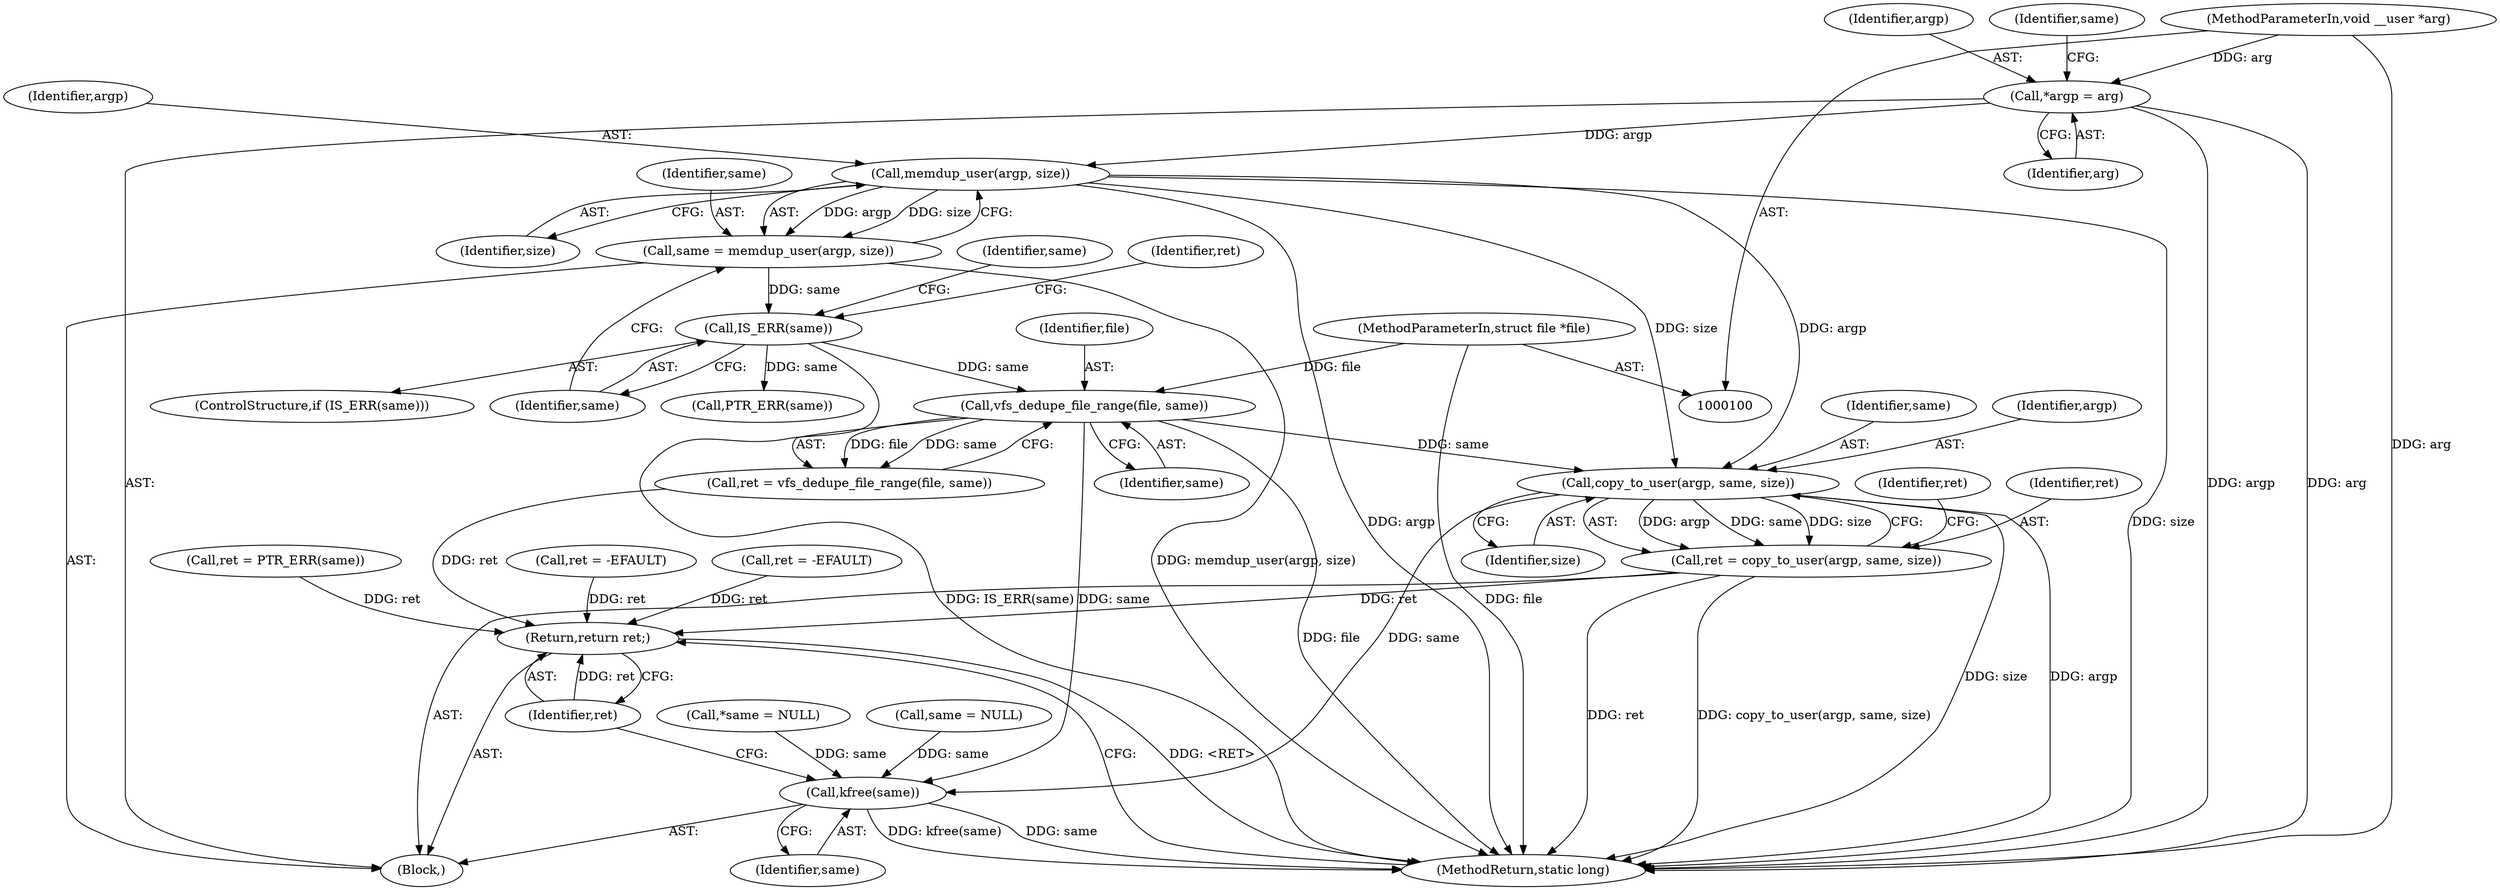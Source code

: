 digraph "0_linux_10eec60ce79187686e052092e5383c99b4420a20@API" {
"1000160" [label="(Call,copy_to_user(argp, same, size))"];
"1000130" [label="(Call,memdup_user(argp, size))"];
"1000105" [label="(Call,*argp = arg)"];
"1000102" [label="(MethodParameterIn,void __user *arg)"];
"1000152" [label="(Call,vfs_dedupe_file_range(file, same))"];
"1000101" [label="(MethodParameterIn,struct file *file)"];
"1000134" [label="(Call,IS_ERR(same))"];
"1000128" [label="(Call,same = memdup_user(argp, size))"];
"1000158" [label="(Call,ret = copy_to_user(argp, same, size))"];
"1000173" [label="(Return,return ret;)"];
"1000171" [label="(Call,kfree(same))"];
"1000154" [label="(Identifier,same)"];
"1000166" [label="(Call,ret = -EFAULT)"];
"1000123" [label="(Call,ret = -EFAULT)"];
"1000162" [label="(Identifier,same)"];
"1000161" [label="(Identifier,argp)"];
"1000175" [label="(MethodReturn,static long)"];
"1000137" [label="(Call,ret = PTR_ERR(same))"];
"1000130" [label="(Call,memdup_user(argp, size))"];
"1000153" [label="(Identifier,file)"];
"1000150" [label="(Call,ret = vfs_dedupe_file_range(file, same))"];
"1000107" [label="(Identifier,arg)"];
"1000163" [label="(Identifier,size)"];
"1000105" [label="(Call,*argp = arg)"];
"1000173" [label="(Return,return ret;)"];
"1000171" [label="(Call,kfree(same))"];
"1000172" [label="(Identifier,same)"];
"1000158" [label="(Call,ret = copy_to_user(argp, same, size))"];
"1000160" [label="(Call,copy_to_user(argp, same, size))"];
"1000101" [label="(MethodParameterIn,struct file *file)"];
"1000128" [label="(Call,same = memdup_user(argp, size))"];
"1000135" [label="(Identifier,same)"];
"1000139" [label="(Call,PTR_ERR(same))"];
"1000106" [label="(Identifier,argp)"];
"1000103" [label="(Block,)"];
"1000165" [label="(Identifier,ret)"];
"1000159" [label="(Identifier,ret)"];
"1000131" [label="(Identifier,argp)"];
"1000174" [label="(Identifier,ret)"];
"1000132" [label="(Identifier,size)"];
"1000133" [label="(ControlStructure,if (IS_ERR(same)))"];
"1000109" [label="(Call,*same = NULL)"];
"1000141" [label="(Call,same = NULL)"];
"1000152" [label="(Call,vfs_dedupe_file_range(file, same))"];
"1000102" [label="(MethodParameterIn,void __user *arg)"];
"1000134" [label="(Call,IS_ERR(same))"];
"1000138" [label="(Identifier,ret)"];
"1000147" [label="(Identifier,same)"];
"1000129" [label="(Identifier,same)"];
"1000110" [label="(Identifier,same)"];
"1000160" -> "1000158"  [label="AST: "];
"1000160" -> "1000163"  [label="CFG: "];
"1000161" -> "1000160"  [label="AST: "];
"1000162" -> "1000160"  [label="AST: "];
"1000163" -> "1000160"  [label="AST: "];
"1000158" -> "1000160"  [label="CFG: "];
"1000160" -> "1000175"  [label="DDG: size"];
"1000160" -> "1000175"  [label="DDG: argp"];
"1000160" -> "1000158"  [label="DDG: argp"];
"1000160" -> "1000158"  [label="DDG: same"];
"1000160" -> "1000158"  [label="DDG: size"];
"1000130" -> "1000160"  [label="DDG: argp"];
"1000130" -> "1000160"  [label="DDG: size"];
"1000152" -> "1000160"  [label="DDG: same"];
"1000160" -> "1000171"  [label="DDG: same"];
"1000130" -> "1000128"  [label="AST: "];
"1000130" -> "1000132"  [label="CFG: "];
"1000131" -> "1000130"  [label="AST: "];
"1000132" -> "1000130"  [label="AST: "];
"1000128" -> "1000130"  [label="CFG: "];
"1000130" -> "1000175"  [label="DDG: size"];
"1000130" -> "1000175"  [label="DDG: argp"];
"1000130" -> "1000128"  [label="DDG: argp"];
"1000130" -> "1000128"  [label="DDG: size"];
"1000105" -> "1000130"  [label="DDG: argp"];
"1000105" -> "1000103"  [label="AST: "];
"1000105" -> "1000107"  [label="CFG: "];
"1000106" -> "1000105"  [label="AST: "];
"1000107" -> "1000105"  [label="AST: "];
"1000110" -> "1000105"  [label="CFG: "];
"1000105" -> "1000175"  [label="DDG: arg"];
"1000105" -> "1000175"  [label="DDG: argp"];
"1000102" -> "1000105"  [label="DDG: arg"];
"1000102" -> "1000100"  [label="AST: "];
"1000102" -> "1000175"  [label="DDG: arg"];
"1000152" -> "1000150"  [label="AST: "];
"1000152" -> "1000154"  [label="CFG: "];
"1000153" -> "1000152"  [label="AST: "];
"1000154" -> "1000152"  [label="AST: "];
"1000150" -> "1000152"  [label="CFG: "];
"1000152" -> "1000175"  [label="DDG: file"];
"1000152" -> "1000150"  [label="DDG: file"];
"1000152" -> "1000150"  [label="DDG: same"];
"1000101" -> "1000152"  [label="DDG: file"];
"1000134" -> "1000152"  [label="DDG: same"];
"1000152" -> "1000171"  [label="DDG: same"];
"1000101" -> "1000100"  [label="AST: "];
"1000101" -> "1000175"  [label="DDG: file"];
"1000134" -> "1000133"  [label="AST: "];
"1000134" -> "1000135"  [label="CFG: "];
"1000135" -> "1000134"  [label="AST: "];
"1000138" -> "1000134"  [label="CFG: "];
"1000147" -> "1000134"  [label="CFG: "];
"1000134" -> "1000175"  [label="DDG: IS_ERR(same)"];
"1000128" -> "1000134"  [label="DDG: same"];
"1000134" -> "1000139"  [label="DDG: same"];
"1000128" -> "1000103"  [label="AST: "];
"1000129" -> "1000128"  [label="AST: "];
"1000135" -> "1000128"  [label="CFG: "];
"1000128" -> "1000175"  [label="DDG: memdup_user(argp, size)"];
"1000158" -> "1000103"  [label="AST: "];
"1000159" -> "1000158"  [label="AST: "];
"1000165" -> "1000158"  [label="CFG: "];
"1000158" -> "1000175"  [label="DDG: copy_to_user(argp, same, size)"];
"1000158" -> "1000175"  [label="DDG: ret"];
"1000158" -> "1000173"  [label="DDG: ret"];
"1000173" -> "1000103"  [label="AST: "];
"1000173" -> "1000174"  [label="CFG: "];
"1000174" -> "1000173"  [label="AST: "];
"1000175" -> "1000173"  [label="CFG: "];
"1000173" -> "1000175"  [label="DDG: <RET>"];
"1000174" -> "1000173"  [label="DDG: ret"];
"1000150" -> "1000173"  [label="DDG: ret"];
"1000166" -> "1000173"  [label="DDG: ret"];
"1000137" -> "1000173"  [label="DDG: ret"];
"1000123" -> "1000173"  [label="DDG: ret"];
"1000171" -> "1000103"  [label="AST: "];
"1000171" -> "1000172"  [label="CFG: "];
"1000172" -> "1000171"  [label="AST: "];
"1000174" -> "1000171"  [label="CFG: "];
"1000171" -> "1000175"  [label="DDG: same"];
"1000171" -> "1000175"  [label="DDG: kfree(same)"];
"1000141" -> "1000171"  [label="DDG: same"];
"1000109" -> "1000171"  [label="DDG: same"];
}
